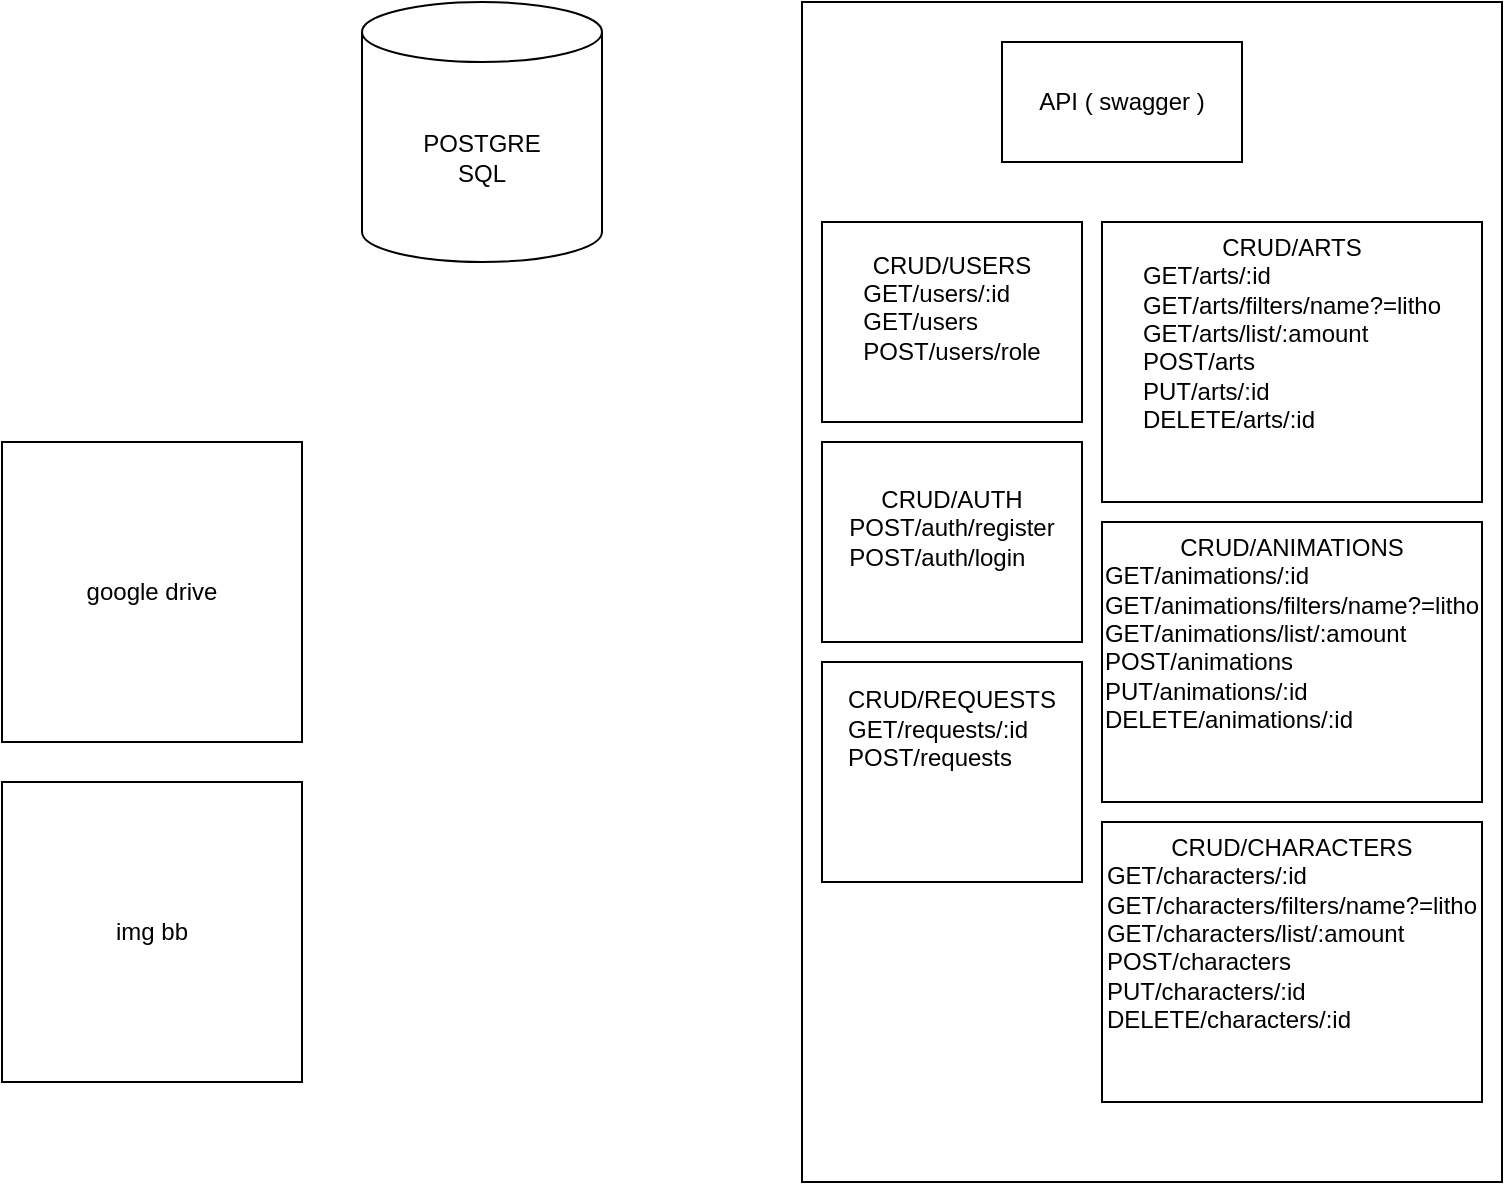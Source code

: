 <mxfile version="26.1.1">
  <diagram name="Page-1" id="Qxy9B3H4Qm6ESKPBz6GG">
    <mxGraphModel dx="1000" dy="543" grid="1" gridSize="10" guides="1" tooltips="1" connect="1" arrows="1" fold="1" page="1" pageScale="1" pageWidth="850" pageHeight="1100" math="0" shadow="0">
      <root>
        <mxCell id="0" />
        <mxCell id="1" parent="0" />
        <mxCell id="HthpFhxTG9hvTSC9DSsg-3" value="" style="rounded=0;whiteSpace=wrap;html=1;" vertex="1" parent="1">
          <mxGeometry x="480" y="160" width="350" height="590" as="geometry" />
        </mxCell>
        <mxCell id="HthpFhxTG9hvTSC9DSsg-2" value="API ( swagger )" style="rounded=0;whiteSpace=wrap;html=1;" vertex="1" parent="1">
          <mxGeometry x="580" y="180" width="120" height="60" as="geometry" />
        </mxCell>
        <mxCell id="HthpFhxTG9hvTSC9DSsg-4" value="CRUD/USERS&lt;div style=&quot;text-align: left;&quot;&gt;GET/users/:id&lt;/div&gt;&lt;div style=&quot;text-align: left;&quot;&gt;GET/users&lt;/div&gt;&lt;div style=&quot;text-align: left;&quot;&gt;POST/users/role&lt;span style=&quot;color: rgba(0, 0, 0, 0); font-family: monospace; font-size: 0px; text-wrap-mode: nowrap; background-color: transparent;&quot;&gt;%3CmxGraphModel%3E%3Croot%3E%3CmxCell%20id%3D%220%22%2F%3E%3CmxCell%20id%3D%221%22%20parent%3D%220%22%2F%3E%3CmxCell%20id%3D%222%22%20value%3D%22API%20(%20swagger%20)%22%20style%3D%22rounded%3D0%3BwhiteSpace%3Dwrap%3Bhtml%3D1%3B%22%20vertex%3D%221%22%20parent%3D%221%22%3E%3CmxGeometry%20x%3D%22545%22%20y%3D%22170%22%20width%3D%22120%22%20height%3D%2260%22%20as%3D%22geometry%22%2F%3E%3C%2FmxCell%3E%3C%2Froot%3E%3C%2FmxGraphModel%3E&lt;/span&gt;&lt;/div&gt;&lt;div&gt;&lt;div&gt;&lt;br&gt;&lt;/div&gt;&lt;/div&gt;" style="rounded=0;whiteSpace=wrap;html=1;" vertex="1" parent="1">
          <mxGeometry x="490" y="270" width="130" height="100" as="geometry" />
        </mxCell>
        <mxCell id="HthpFhxTG9hvTSC9DSsg-5" value="CRUD/ARTS&lt;div style=&quot;text-align: left;&quot;&gt;GET/arts/:id&lt;/div&gt;&lt;div style=&quot;text-align: left;&quot;&gt;&lt;div&gt;GET/arts/filters/name?=litho&lt;/div&gt;&lt;/div&gt;&lt;div style=&quot;text-align: left;&quot;&gt;GET/arts/list/:amount&lt;/div&gt;&lt;div style=&quot;text-align: left;&quot;&gt;POST/arts&lt;/div&gt;&lt;div style=&quot;text-align: left;&quot;&gt;&lt;span style=&quot;background-color: transparent; color: light-dark(rgb(0, 0, 0), rgb(255, 255, 255));&quot;&gt;PUT/arts/:id&lt;/span&gt;&lt;/div&gt;&lt;div style=&quot;text-align: left;&quot;&gt;DELETE/arts/:id&lt;/div&gt;&lt;div style=&quot;text-align: left;&quot;&gt;&lt;div&gt;&lt;br&gt;&lt;/div&gt;&lt;/div&gt;&lt;div style=&quot;text-align: left;&quot;&gt;&lt;span style=&quot;color: rgba(0, 0, 0, 0); font-family: monospace; font-size: 0px; text-wrap-mode: nowrap; background-color: transparent;&quot;&gt;dwd%3CmxGraphModel%3E%3Croot%3E%3CmxCell%20id%3D%220%22%2F%3E%3CmxCell%20id%3D%221%22%20parent%3D%220%22%2F%3E%3CmxCell%20id%3D%222%22%20value%3D%22API%20(%20swagger%20)%22%20style%3D%22rounded%3D0%3BwhiteSpace%3Dwrap%3Bhtml%3D1%3B%22%20vertex%3D%221%22%20parent%3D%221%22%3E%3CmxGeometry%20x%3D%22545%22%20y%3D%22170%22%20width%3D%22120%22%20height%3D%2260%22%20as%3D%22geometry%22%2F%3E%3C%2FmxCell%3E%3C%2Froot%3E%3C%2FmxGraphModel%3Ewdf&lt;/span&gt;&lt;/div&gt;" style="rounded=0;whiteSpace=wrap;html=1;" vertex="1" parent="1">
          <mxGeometry x="630" y="270" width="190" height="140" as="geometry" />
        </mxCell>
        <mxCell id="HthpFhxTG9hvTSC9DSsg-6" value="CRUD/REQUESTS&lt;div style=&quot;text-align: left;&quot;&gt;GET/requests/:id&lt;/div&gt;&lt;div style=&quot;text-align: left;&quot;&gt;&lt;div&gt;POST/requests&lt;/div&gt;&lt;/div&gt;&lt;div style=&quot;text-align: left;&quot;&gt;&lt;br&gt;&lt;/div&gt;&lt;div style=&quot;text-align: left;&quot;&gt;&lt;div&gt;&lt;br&gt;&lt;/div&gt;&lt;/div&gt;&lt;div style=&quot;text-align: left;&quot;&gt;&lt;span style=&quot;color: rgba(0, 0, 0, 0); font-family: monospace; font-size: 0px; text-wrap-mode: nowrap; background-color: transparent;&quot;&gt;dwd%3CmxGraphModel%3E%3Croot%3E%3CmxCell%20id%3D%220%22%2F%3E%3CmxCell%20id%3D%221%22%20parent%3D%220%22%2F%3E%3CmxCell%20id%3D%222%22%20value%3D%22API%20(%20swagger%20)%22%20style%3D%22rounded%3D0%3BwhiteSpace%3Dwrap%3Bhtml%3D1%3B%22%20vertex%3D%221%22%20parent%3D%221%22%3E%3CmxGeometry%20x%3D%22545%22%20y%3D%22170%22%20width%3D%22120%22%20height%3D%2260%22%20as%3D%22geometry%22%2F%3E%3C%2FmxCell%3E%3C%2Froot%3E%3C%2FmxGraphModel%3Ewdf&lt;/span&gt;&lt;/div&gt;" style="rounded=0;whiteSpace=wrap;html=1;" vertex="1" parent="1">
          <mxGeometry x="490" y="490" width="130" height="110" as="geometry" />
        </mxCell>
        <mxCell id="HthpFhxTG9hvTSC9DSsg-7" value="CRUD/AUTH&lt;br&gt;&lt;div style=&quot;text-align: left;&quot;&gt;POST/auth/register&lt;/div&gt;&lt;div style=&quot;text-align: left;&quot;&gt;POST/auth/login&lt;/div&gt;&lt;div&gt;&lt;div&gt;&lt;br&gt;&lt;/div&gt;&lt;/div&gt;" style="rounded=0;whiteSpace=wrap;html=1;" vertex="1" parent="1">
          <mxGeometry x="490" y="380" width="130" height="100" as="geometry" />
        </mxCell>
        <mxCell id="HthpFhxTG9hvTSC9DSsg-8" value="CRUD/ANIMATIONS&lt;div style=&quot;text-align: left;&quot;&gt;GET/animations/:id&lt;/div&gt;&lt;div style=&quot;text-align: left;&quot;&gt;&lt;div&gt;GET/animations/filters/name?=litho&lt;/div&gt;&lt;/div&gt;&lt;div style=&quot;text-align: left;&quot;&gt;GET/animations/list/:amount&lt;/div&gt;&lt;div style=&quot;text-align: left;&quot;&gt;POST/&lt;span style=&quot;background-color: transparent; color: light-dark(rgb(0, 0, 0), rgb(255, 255, 255));&quot;&gt;animations&lt;/span&gt;&lt;/div&gt;&lt;div style=&quot;text-align: left;&quot;&gt;&lt;span style=&quot;background-color: transparent; color: light-dark(rgb(0, 0, 0), rgb(255, 255, 255));&quot;&gt;PUT/&lt;/span&gt;animations&lt;span style=&quot;background-color: transparent; color: light-dark(rgb(0, 0, 0), rgb(255, 255, 255));&quot;&gt;/:id&lt;/span&gt;&lt;/div&gt;&lt;div style=&quot;text-align: left;&quot;&gt;DELETE/animations/:id&lt;/div&gt;&lt;div style=&quot;text-align: left;&quot;&gt;&lt;div&gt;&lt;br&gt;&lt;/div&gt;&lt;/div&gt;&lt;div style=&quot;text-align: left;&quot;&gt;&lt;span style=&quot;color: rgba(0, 0, 0, 0); font-family: monospace; font-size: 0px; text-wrap-mode: nowrap; background-color: transparent;&quot;&gt;dwd%3CmxGraphModel%3E%3Croot%3E%3CmxCell%20id%3D%220%22%2F%3E%3CmxCell%20id%3D%221%22%20parent%3D%220%22%2F%3E%3CmxCell%20id%3D%222%22%20value%3D%22API%20(%20swagger%20)%22%20style%3D%22rounded%3D0%3BwhiteSpace%3Dwrap%3Bhtml%3D1%3B%22%20vertex%3D%221%22%20parent%3D%221%22%3E%3CmxGeometry%20x%3D%22545%22%20y%3D%22170%22%20width%3D%22120%22%20height%3D%2260%22%20as%3D%22geometry%22%2F%3E%3C%2FmxCell%3E%3C%2Froot%3E%3C%2FmxGraphModel%3Ewdf&lt;/span&gt;&lt;/div&gt;" style="rounded=0;whiteSpace=wrap;html=1;" vertex="1" parent="1">
          <mxGeometry x="630" y="420" width="190" height="140" as="geometry" />
        </mxCell>
        <mxCell id="HthpFhxTG9hvTSC9DSsg-9" value="CRUD/CHARACTERS&lt;div style=&quot;text-align: left;&quot;&gt;GET/characters/:id&lt;/div&gt;&lt;div style=&quot;text-align: left;&quot;&gt;&lt;div&gt;GET/characters/filters/name?=litho&lt;/div&gt;&lt;/div&gt;&lt;div style=&quot;text-align: left;&quot;&gt;GET/characters/list/:amount&lt;/div&gt;&lt;div style=&quot;text-align: left;&quot;&gt;POST/&lt;span style=&quot;background-color: transparent; color: light-dark(rgb(0, 0, 0), rgb(255, 255, 255));&quot;&gt;characters&lt;/span&gt;&lt;/div&gt;&lt;div style=&quot;text-align: left;&quot;&gt;&lt;span style=&quot;background-color: transparent; color: light-dark(rgb(0, 0, 0), rgb(255, 255, 255));&quot;&gt;PUT/&lt;/span&gt;characters&lt;span style=&quot;background-color: transparent; color: light-dark(rgb(0, 0, 0), rgb(255, 255, 255));&quot;&gt;/:id&lt;/span&gt;&lt;/div&gt;&lt;div style=&quot;text-align: left;&quot;&gt;DELETE/characters/:id&lt;/div&gt;&lt;div style=&quot;text-align: left;&quot;&gt;&lt;div&gt;&lt;br&gt;&lt;/div&gt;&lt;/div&gt;&lt;div style=&quot;text-align: left;&quot;&gt;&lt;span style=&quot;color: rgba(0, 0, 0, 0); font-family: monospace; font-size: 0px; text-wrap-mode: nowrap; background-color: transparent;&quot;&gt;dwd%3CmxGraphModel%3E%3Croot%3E%3CmxCell%20id%3D%220%22%2F%3E%3CmxCell%20id%3D%221%22%20parent%3D%220%22%2F%3E%3CmxCell%20id%3D%222%22%20value%3D%22API%20(%20swagger%20)%22%20style%3D%22rounded%3D0%3BwhiteSpace%3Dwrap%3Bhtml%3D1%3B%22%20vertex%3D%221%22%20parent%3D%221%22%3E%3CmxGeometry%20x%3D%22545%22%20y%3D%22170%22%20width%3D%22120%22%20height%3D%2260%22%20as%3D%22geometry%22%2F%3E%3C%2FmxCell%3E%3C%2Froot%3E%3C%2FmxGraphModel%3Ewdf&lt;/span&gt;&lt;/div&gt;" style="rounded=0;whiteSpace=wrap;html=1;" vertex="1" parent="1">
          <mxGeometry x="630" y="570" width="190" height="140" as="geometry" />
        </mxCell>
        <mxCell id="HthpFhxTG9hvTSC9DSsg-11" value="POSTGRE&lt;div&gt;&lt;span style=&quot;background-color: transparent; color: light-dark(rgb(0, 0, 0), rgb(255, 255, 255));&quot;&gt;SQL&lt;/span&gt;&lt;/div&gt;" style="shape=cylinder3;whiteSpace=wrap;html=1;boundedLbl=1;backgroundOutline=1;size=15;" vertex="1" parent="1">
          <mxGeometry x="260" y="160" width="120" height="130" as="geometry" />
        </mxCell>
        <mxCell id="HthpFhxTG9hvTSC9DSsg-12" value="google drive" style="whiteSpace=wrap;html=1;aspect=fixed;" vertex="1" parent="1">
          <mxGeometry x="80" y="380" width="150" height="150" as="geometry" />
        </mxCell>
        <mxCell id="HthpFhxTG9hvTSC9DSsg-13" value="img bb" style="whiteSpace=wrap;html=1;aspect=fixed;" vertex="1" parent="1">
          <mxGeometry x="80" y="550" width="150" height="150" as="geometry" />
        </mxCell>
      </root>
    </mxGraphModel>
  </diagram>
</mxfile>
